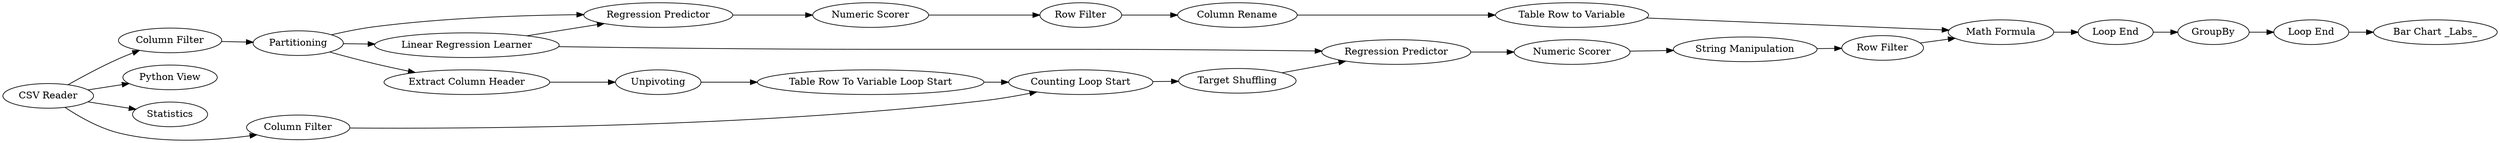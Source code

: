 digraph {
	"1071256327832669502_7" [label="Column Filter"]
	"1071256327832669502_16" [label="String Manipulation"]
	"1071256327832669502_10" [label="Extract Column Header"]
	"1071256327832669502_5" [label="Linear Regression Learner"]
	"1071256327832669502_6" [label=Partitioning]
	"1071256327832669502_21" [label="Numeric Scorer"]
	"1071256327832669502_26" [label=GroupBy]
	"1071256327832669502_25" [label="Loop End"]
	"1071256327832669502_4" [label="Python View"]
	"1071256327832669502_27" [label="Loop End"]
	"1071256327832669502_8" [label="Regression Predictor"]
	"1071256327832669502_18" [label="Math Formula"]
	"1071256327832669502_17" [label="Row Filter"]
	"1071256327832669502_20" [label="Regression Predictor"]
	"1071256327832669502_1" [label="CSV Reader"]
	"1071256327832669502_13" [label="Target Shuffling"]
	"1071256327832669502_12" [label="Table Row To Variable Loop Start"]
	"1071256327832669502_28" [label="Bar Chart _Labs_"]
	"1071256327832669502_23" [label="Row Filter"]
	"1071256327832669502_9" [label="Numeric Scorer"]
	"1071256327832669502_2" [label=Statistics]
	"1071256327832669502_15" [label=Unpivoting]
	"1071256327832669502_19" [label="Table Row to Variable"]
	"1071256327832669502_24" [label="Column Rename"]
	"1071256327832669502_22" [label="Column Filter"]
	"1071256327832669502_14" [label="Counting Loop Start"]
	"1071256327832669502_21" -> "1071256327832669502_23"
	"1071256327832669502_17" -> "1071256327832669502_18"
	"1071256327832669502_1" -> "1071256327832669502_22"
	"1071256327832669502_15" -> "1071256327832669502_12"
	"1071256327832669502_20" -> "1071256327832669502_21"
	"1071256327832669502_26" -> "1071256327832669502_27"
	"1071256327832669502_9" -> "1071256327832669502_16"
	"1071256327832669502_12" -> "1071256327832669502_14"
	"1071256327832669502_14" -> "1071256327832669502_13"
	"1071256327832669502_6" -> "1071256327832669502_5"
	"1071256327832669502_25" -> "1071256327832669502_26"
	"1071256327832669502_10" -> "1071256327832669502_15"
	"1071256327832669502_27" -> "1071256327832669502_28"
	"1071256327832669502_19" -> "1071256327832669502_18"
	"1071256327832669502_13" -> "1071256327832669502_8"
	"1071256327832669502_1" -> "1071256327832669502_4"
	"1071256327832669502_1" -> "1071256327832669502_2"
	"1071256327832669502_5" -> "1071256327832669502_8"
	"1071256327832669502_23" -> "1071256327832669502_24"
	"1071256327832669502_24" -> "1071256327832669502_19"
	"1071256327832669502_18" -> "1071256327832669502_25"
	"1071256327832669502_6" -> "1071256327832669502_10"
	"1071256327832669502_16" -> "1071256327832669502_17"
	"1071256327832669502_1" -> "1071256327832669502_7"
	"1071256327832669502_8" -> "1071256327832669502_9"
	"1071256327832669502_6" -> "1071256327832669502_20"
	"1071256327832669502_7" -> "1071256327832669502_6"
	"1071256327832669502_5" -> "1071256327832669502_20"
	"1071256327832669502_22" -> "1071256327832669502_14"
	rankdir=LR
}
